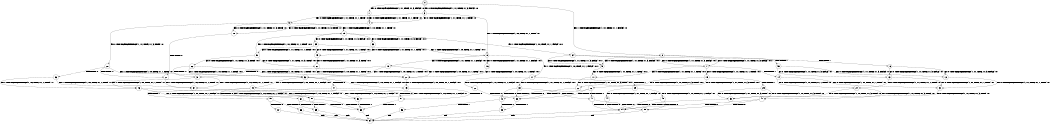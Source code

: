 digraph BCG {
size = "7, 10.5";
center = TRUE;
node [shape = circle];
0 [peripheries = 2];
0 -> 1 [label = "EX !0 !ATOMIC_EXCH_BRANCH (1, +1, TRUE, +1, 3, FALSE) !:0:"];
0 -> 2 [label = "EX !1 !ATOMIC_EXCH_BRANCH (1, +0, TRUE, +1, 1, FALSE) !:0:"];
0 -> 3 [label = "EX !0 !ATOMIC_EXCH_BRANCH (1, +1, TRUE, +1, 3, FALSE) !:0:"];
1 -> 4 [label = "EX !0 !ATOMIC_EXCH_BRANCH (1, +1, TRUE, +1, 1, TRUE) !:0:"];
2 -> 5 [label = "EX !0 !ATOMIC_EXCH_BRANCH (1, +1, TRUE, +1, 3, FALSE) !:0:1:"];
2 -> 6 [label = "TERMINATE !1"];
2 -> 7 [label = "EX !0 !ATOMIC_EXCH_BRANCH (1, +1, TRUE, +1, 3, FALSE) !:0:1:"];
3 -> 4 [label = "EX !0 !ATOMIC_EXCH_BRANCH (1, +1, TRUE, +1, 1, TRUE) !:0:"];
3 -> 8 [label = "EX !1 !ATOMIC_EXCH_BRANCH (1, +0, TRUE, +1, 1, TRUE) !:0:"];
3 -> 9 [label = "EX !0 !ATOMIC_EXCH_BRANCH (1, +1, TRUE, +1, 1, TRUE) !:0:"];
4 -> 10 [label = "EX !0 !ATOMIC_EXCH_BRANCH (1, +1, TRUE, +1, 3, TRUE) !:0:"];
5 -> 11 [label = "EX !0 !ATOMIC_EXCH_BRANCH (1, +1, TRUE, +1, 1, TRUE) !:0:1:"];
6 -> 12 [label = "EX !0 !ATOMIC_EXCH_BRANCH (1, +1, TRUE, +1, 3, FALSE) !:0:"];
6 -> 13 [label = "EX !0 !ATOMIC_EXCH_BRANCH (1, +1, TRUE, +1, 3, FALSE) !:0:"];
7 -> 11 [label = "EX !0 !ATOMIC_EXCH_BRANCH (1, +1, TRUE, +1, 1, TRUE) !:0:1:"];
7 -> 14 [label = "TERMINATE !1"];
7 -> 15 [label = "EX !0 !ATOMIC_EXCH_BRANCH (1, +1, TRUE, +1, 1, TRUE) !:0:1:"];
8 -> 16 [label = "EX !0 !ATOMIC_EXCH_BRANCH (1, +1, TRUE, +1, 1, FALSE) !:0:1:"];
8 -> 17 [label = "EX !1 !ATOMIC_EXCH_BRANCH (1, +0, TRUE, +1, 1, FALSE) !:0:1:"];
8 -> 18 [label = "EX !0 !ATOMIC_EXCH_BRANCH (1, +1, TRUE, +1, 1, FALSE) !:0:1:"];
9 -> 10 [label = "EX !0 !ATOMIC_EXCH_BRANCH (1, +1, TRUE, +1, 3, TRUE) !:0:"];
9 -> 19 [label = "EX !1 !ATOMIC_EXCH_BRANCH (1, +0, TRUE, +1, 1, TRUE) !:0:"];
9 -> 20 [label = "EX !0 !ATOMIC_EXCH_BRANCH (1, +1, TRUE, +1, 3, TRUE) !:0:"];
10 -> 21 [label = "TERMINATE !0"];
11 -> 22 [label = "EX !0 !ATOMIC_EXCH_BRANCH (1, +1, TRUE, +1, 3, TRUE) !:0:1:"];
12 -> 23 [label = "EX !0 !ATOMIC_EXCH_BRANCH (1, +1, TRUE, +1, 1, TRUE) !:0:"];
13 -> 23 [label = "EX !0 !ATOMIC_EXCH_BRANCH (1, +1, TRUE, +1, 1, TRUE) !:0:"];
13 -> 24 [label = "EX !0 !ATOMIC_EXCH_BRANCH (1, +1, TRUE, +1, 1, TRUE) !:0:"];
14 -> 23 [label = "EX !0 !ATOMIC_EXCH_BRANCH (1, +1, TRUE, +1, 1, TRUE) !:0:"];
14 -> 24 [label = "EX !0 !ATOMIC_EXCH_BRANCH (1, +1, TRUE, +1, 1, TRUE) !:0:"];
15 -> 22 [label = "EX !0 !ATOMIC_EXCH_BRANCH (1, +1, TRUE, +1, 3, TRUE) !:0:1:"];
15 -> 25 [label = "TERMINATE !1"];
15 -> 26 [label = "EX !0 !ATOMIC_EXCH_BRANCH (1, +1, TRUE, +1, 3, TRUE) !:0:1:"];
16 -> 27 [label = "EX !1 !ATOMIC_EXCH_BRANCH (1, +0, TRUE, +1, 1, TRUE) !:0:1:"];
17 -> 28 [label = "EX !0 !ATOMIC_EXCH_BRANCH (1, +1, TRUE, +1, 1, FALSE) !:0:1:"];
17 -> 29 [label = "TERMINATE !1"];
17 -> 30 [label = "EX !0 !ATOMIC_EXCH_BRANCH (1, +1, TRUE, +1, 1, FALSE) !:0:1:"];
18 -> 27 [label = "EX !1 !ATOMIC_EXCH_BRANCH (1, +0, TRUE, +1, 1, TRUE) !:0:1:"];
18 -> 31 [label = "TERMINATE !0"];
18 -> 32 [label = "EX !1 !ATOMIC_EXCH_BRANCH (1, +0, TRUE, +1, 1, TRUE) !:0:1:"];
19 -> 33 [label = "EX !0 !ATOMIC_EXCH_BRANCH (1, +1, TRUE, +1, 3, FALSE) !:0:1:"];
19 -> 34 [label = "EX !1 !ATOMIC_EXCH_BRANCH (1, +0, TRUE, +1, 1, FALSE) !:0:1:"];
19 -> 35 [label = "EX !0 !ATOMIC_EXCH_BRANCH (1, +1, TRUE, +1, 3, FALSE) !:0:1:"];
20 -> 21 [label = "TERMINATE !0"];
20 -> 36 [label = "TERMINATE !0"];
20 -> 32 [label = "EX !1 !ATOMIC_EXCH_BRANCH (1, +0, TRUE, +1, 1, TRUE) !:0:"];
21 -> 37 [label = "EX !1 !ATOMIC_EXCH_BRANCH (1, +0, TRUE, +1, 1, TRUE) !:1:"];
22 -> 38 [label = "TERMINATE !0"];
23 -> 39 [label = "EX !0 !ATOMIC_EXCH_BRANCH (1, +1, TRUE, +1, 3, TRUE) !:0:"];
24 -> 39 [label = "EX !0 !ATOMIC_EXCH_BRANCH (1, +1, TRUE, +1, 3, TRUE) !:0:"];
24 -> 40 [label = "EX !0 !ATOMIC_EXCH_BRANCH (1, +1, TRUE, +1, 3, TRUE) !:0:"];
25 -> 39 [label = "EX !0 !ATOMIC_EXCH_BRANCH (1, +1, TRUE, +1, 3, TRUE) !:0:"];
25 -> 40 [label = "EX !0 !ATOMIC_EXCH_BRANCH (1, +1, TRUE, +1, 3, TRUE) !:0:"];
26 -> 38 [label = "TERMINATE !0"];
26 -> 41 [label = "TERMINATE !1"];
26 -> 42 [label = "TERMINATE !0"];
27 -> 43 [label = "EX !1 !ATOMIC_EXCH_BRANCH (1, +0, TRUE, +1, 1, FALSE) !:0:1:"];
28 -> 38 [label = "TERMINATE !0"];
29 -> 44 [label = "EX !0 !ATOMIC_EXCH_BRANCH (1, +1, TRUE, +1, 1, FALSE) !:0:"];
29 -> 45 [label = "EX !0 !ATOMIC_EXCH_BRANCH (1, +1, TRUE, +1, 1, FALSE) !:0:"];
30 -> 38 [label = "TERMINATE !0"];
30 -> 41 [label = "TERMINATE !1"];
30 -> 42 [label = "TERMINATE !0"];
31 -> 37 [label = "EX !1 !ATOMIC_EXCH_BRANCH (1, +0, TRUE, +1, 1, TRUE) !:1:"];
31 -> 46 [label = "EX !1 !ATOMIC_EXCH_BRANCH (1, +0, TRUE, +1, 1, TRUE) !:1:"];
32 -> 43 [label = "EX !1 !ATOMIC_EXCH_BRANCH (1, +0, TRUE, +1, 1, FALSE) !:0:1:"];
32 -> 47 [label = "TERMINATE !0"];
32 -> 48 [label = "EX !1 !ATOMIC_EXCH_BRANCH (1, +0, TRUE, +1, 1, FALSE) !:0:1:"];
33 -> 49 [label = "EX !0 !ATOMIC_EXCH_BRANCH (1, +1, TRUE, +1, 1, TRUE) !:0:1:"];
34 -> 5 [label = "EX !0 !ATOMIC_EXCH_BRANCH (1, +1, TRUE, +1, 3, FALSE) !:0:1:"];
34 -> 50 [label = "TERMINATE !1"];
34 -> 7 [label = "EX !0 !ATOMIC_EXCH_BRANCH (1, +1, TRUE, +1, 3, FALSE) !:0:1:"];
35 -> 49 [label = "EX !0 !ATOMIC_EXCH_BRANCH (1, +1, TRUE, +1, 1, TRUE) !:0:1:"];
35 -> 8 [label = "EX !1 !ATOMIC_EXCH_BRANCH (1, +0, TRUE, +1, 1, TRUE) !:0:1:"];
35 -> 51 [label = "EX !0 !ATOMIC_EXCH_BRANCH (1, +1, TRUE, +1, 1, TRUE) !:0:1:"];
36 -> 37 [label = "EX !1 !ATOMIC_EXCH_BRANCH (1, +0, TRUE, +1, 1, TRUE) !:1:"];
36 -> 46 [label = "EX !1 !ATOMIC_EXCH_BRANCH (1, +0, TRUE, +1, 1, TRUE) !:1:"];
37 -> 52 [label = "EX !1 !ATOMIC_EXCH_BRANCH (1, +0, TRUE, +1, 1, FALSE) !:1:"];
38 -> 53 [label = "TERMINATE !1"];
39 -> 54 [label = "TERMINATE !0"];
40 -> 54 [label = "TERMINATE !0"];
40 -> 55 [label = "TERMINATE !0"];
41 -> 54 [label = "TERMINATE !0"];
41 -> 55 [label = "TERMINATE !0"];
42 -> 53 [label = "TERMINATE !1"];
42 -> 56 [label = "TERMINATE !1"];
43 -> 57 [label = "TERMINATE !0"];
44 -> 54 [label = "TERMINATE !0"];
45 -> 54 [label = "TERMINATE !0"];
45 -> 55 [label = "TERMINATE !0"];
46 -> 52 [label = "EX !1 !ATOMIC_EXCH_BRANCH (1, +0, TRUE, +1, 1, FALSE) !:1:"];
46 -> 58 [label = "EX !1 !ATOMIC_EXCH_BRANCH (1, +0, TRUE, +1, 1, FALSE) !:1:"];
47 -> 52 [label = "EX !1 !ATOMIC_EXCH_BRANCH (1, +0, TRUE, +1, 1, FALSE) !:1:"];
47 -> 58 [label = "EX !1 !ATOMIC_EXCH_BRANCH (1, +0, TRUE, +1, 1, FALSE) !:1:"];
48 -> 57 [label = "TERMINATE !0"];
48 -> 59 [label = "TERMINATE !1"];
48 -> 60 [label = "TERMINATE !0"];
49 -> 61 [label = "EX !0 !ATOMIC_EXCH_BRANCH (1, +1, TRUE, +1, 3, TRUE) !:0:1:"];
50 -> 12 [label = "EX !0 !ATOMIC_EXCH_BRANCH (1, +1, TRUE, +1, 3, FALSE) !:0:"];
50 -> 13 [label = "EX !0 !ATOMIC_EXCH_BRANCH (1, +1, TRUE, +1, 3, FALSE) !:0:"];
51 -> 61 [label = "EX !0 !ATOMIC_EXCH_BRANCH (1, +1, TRUE, +1, 3, TRUE) !:0:1:"];
51 -> 19 [label = "EX !1 !ATOMIC_EXCH_BRANCH (1, +0, TRUE, +1, 1, TRUE) !:0:1:"];
51 -> 62 [label = "EX !0 !ATOMIC_EXCH_BRANCH (1, +1, TRUE, +1, 3, TRUE) !:0:1:"];
52 -> 63 [label = "TERMINATE !1"];
53 -> 64 [label = "exit"];
54 -> 64 [label = "exit"];
55 -> 64 [label = "exit"];
56 -> 64 [label = "exit"];
57 -> 63 [label = "TERMINATE !1"];
58 -> 63 [label = "TERMINATE !1"];
58 -> 65 [label = "TERMINATE !1"];
59 -> 66 [label = "TERMINATE !0"];
59 -> 67 [label = "TERMINATE !0"];
60 -> 63 [label = "TERMINATE !1"];
60 -> 65 [label = "TERMINATE !1"];
61 -> 27 [label = "EX !1 !ATOMIC_EXCH_BRANCH (1, +0, TRUE, +1, 1, TRUE) !:0:1:"];
62 -> 27 [label = "EX !1 !ATOMIC_EXCH_BRANCH (1, +0, TRUE, +1, 1, TRUE) !:0:1:"];
62 -> 31 [label = "TERMINATE !0"];
62 -> 32 [label = "EX !1 !ATOMIC_EXCH_BRANCH (1, +0, TRUE, +1, 1, TRUE) !:0:1:"];
63 -> 64 [label = "exit"];
65 -> 64 [label = "exit"];
66 -> 64 [label = "exit"];
67 -> 64 [label = "exit"];
}
